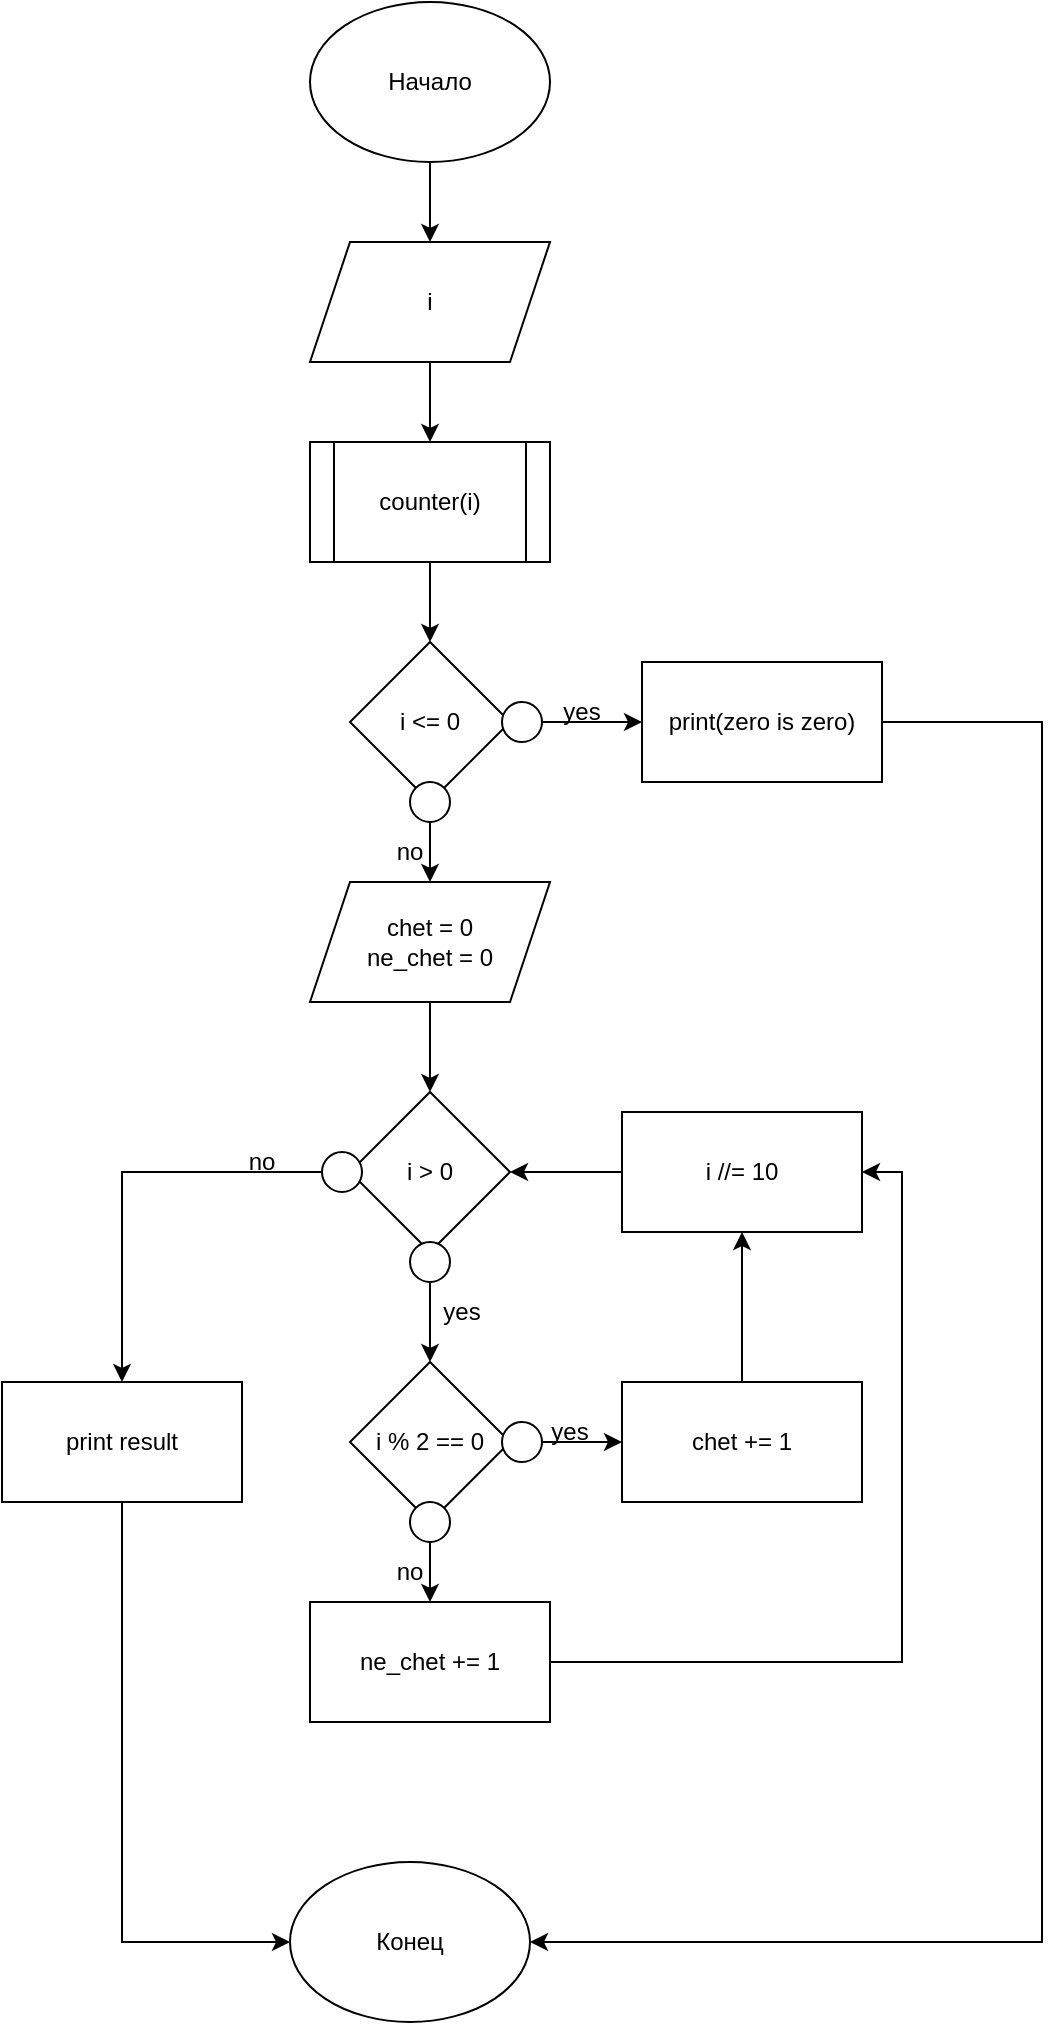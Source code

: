 <mxfile version="17.4.6" type="device"><diagram id="w6DE-na81gGAiCVd_cmj" name="Page-1"><mxGraphModel dx="1422" dy="762" grid="1" gridSize="10" guides="1" tooltips="1" connect="1" arrows="1" fold="1" page="1" pageScale="1" pageWidth="827" pageHeight="1169" math="0" shadow="0"><root><mxCell id="0"/><mxCell id="1" parent="0"/><mxCell id="gRLLkNsZ82dl1VY866Sp-3" value="" style="edgeStyle=orthogonalEdgeStyle;rounded=0;orthogonalLoop=1;jettySize=auto;html=1;" edge="1" parent="1" source="gRLLkNsZ82dl1VY866Sp-1" target="gRLLkNsZ82dl1VY866Sp-2"><mxGeometry relative="1" as="geometry"/></mxCell><mxCell id="gRLLkNsZ82dl1VY866Sp-1" value="Начало" style="ellipse;whiteSpace=wrap;html=1;" vertex="1" parent="1"><mxGeometry x="354" width="120" height="80" as="geometry"/></mxCell><mxCell id="gRLLkNsZ82dl1VY866Sp-12" value="" style="edgeStyle=orthogonalEdgeStyle;rounded=0;orthogonalLoop=1;jettySize=auto;html=1;" edge="1" parent="1" source="gRLLkNsZ82dl1VY866Sp-2" target="gRLLkNsZ82dl1VY866Sp-11"><mxGeometry relative="1" as="geometry"/></mxCell><mxCell id="gRLLkNsZ82dl1VY866Sp-2" value="i" style="shape=parallelogram;perimeter=parallelogramPerimeter;whiteSpace=wrap;html=1;fixedSize=1;" vertex="1" parent="1"><mxGeometry x="354" y="120" width="120" height="60" as="geometry"/></mxCell><mxCell id="gRLLkNsZ82dl1VY866Sp-4" value="i &amp;lt;= 0" style="rhombus;whiteSpace=wrap;html=1;" vertex="1" parent="1"><mxGeometry x="374" y="320" width="80" height="80" as="geometry"/></mxCell><mxCell id="gRLLkNsZ82dl1VY866Sp-19" value="" style="edgeStyle=orthogonalEdgeStyle;rounded=0;orthogonalLoop=1;jettySize=auto;html=1;" edge="1" parent="1" source="gRLLkNsZ82dl1VY866Sp-6" target="gRLLkNsZ82dl1VY866Sp-18"><mxGeometry relative="1" as="geometry"/></mxCell><mxCell id="gRLLkNsZ82dl1VY866Sp-6" value="" style="ellipse;whiteSpace=wrap;html=1;aspect=fixed;" vertex="1" parent="1"><mxGeometry x="404" y="390" width="20" height="20" as="geometry"/></mxCell><mxCell id="gRLLkNsZ82dl1VY866Sp-16" style="edgeStyle=orthogonalEdgeStyle;rounded=0;orthogonalLoop=1;jettySize=auto;html=1;entryX=0;entryY=0.5;entryDx=0;entryDy=0;" edge="1" parent="1" source="gRLLkNsZ82dl1VY866Sp-7" target="gRLLkNsZ82dl1VY866Sp-15"><mxGeometry relative="1" as="geometry"/></mxCell><mxCell id="gRLLkNsZ82dl1VY866Sp-7" value="" style="ellipse;whiteSpace=wrap;html=1;aspect=fixed;" vertex="1" parent="1"><mxGeometry x="450" y="350" width="20" height="20" as="geometry"/></mxCell><mxCell id="gRLLkNsZ82dl1VY866Sp-8" value="Конец" style="ellipse;whiteSpace=wrap;html=1;" vertex="1" parent="1"><mxGeometry x="344" y="930" width="120" height="80" as="geometry"/></mxCell><mxCell id="gRLLkNsZ82dl1VY866Sp-10" value="yes" style="text;html=1;strokeColor=none;fillColor=none;align=center;verticalAlign=middle;whiteSpace=wrap;rounded=0;" vertex="1" parent="1"><mxGeometry x="460" y="340" width="60" height="30" as="geometry"/></mxCell><mxCell id="gRLLkNsZ82dl1VY866Sp-14" style="edgeStyle=orthogonalEdgeStyle;rounded=0;orthogonalLoop=1;jettySize=auto;html=1;entryX=0.5;entryY=0;entryDx=0;entryDy=0;" edge="1" parent="1" source="gRLLkNsZ82dl1VY866Sp-11" target="gRLLkNsZ82dl1VY866Sp-4"><mxGeometry relative="1" as="geometry"/></mxCell><mxCell id="gRLLkNsZ82dl1VY866Sp-11" value="counter(i)" style="shape=process;whiteSpace=wrap;html=1;backgroundOutline=1;" vertex="1" parent="1"><mxGeometry x="354" y="220" width="120" height="60" as="geometry"/></mxCell><mxCell id="gRLLkNsZ82dl1VY866Sp-17" style="edgeStyle=orthogonalEdgeStyle;rounded=0;orthogonalLoop=1;jettySize=auto;html=1;entryX=1;entryY=0.5;entryDx=0;entryDy=0;" edge="1" parent="1" source="gRLLkNsZ82dl1VY866Sp-15" target="gRLLkNsZ82dl1VY866Sp-8"><mxGeometry relative="1" as="geometry"><Array as="points"><mxPoint x="720" y="360"/><mxPoint x="720" y="970"/></Array></mxGeometry></mxCell><mxCell id="gRLLkNsZ82dl1VY866Sp-15" value="print(zero is zero)" style="rounded=0;whiteSpace=wrap;html=1;" vertex="1" parent="1"><mxGeometry x="520" y="330" width="120" height="60" as="geometry"/></mxCell><mxCell id="gRLLkNsZ82dl1VY866Sp-22" value="" style="edgeStyle=orthogonalEdgeStyle;rounded=0;orthogonalLoop=1;jettySize=auto;html=1;" edge="1" parent="1" source="gRLLkNsZ82dl1VY866Sp-18" target="gRLLkNsZ82dl1VY866Sp-21"><mxGeometry relative="1" as="geometry"/></mxCell><mxCell id="gRLLkNsZ82dl1VY866Sp-18" value="chet = 0&lt;br&gt;ne_chet = 0" style="shape=parallelogram;perimeter=parallelogramPerimeter;whiteSpace=wrap;html=1;fixedSize=1;" vertex="1" parent="1"><mxGeometry x="354" y="440" width="120" height="60" as="geometry"/></mxCell><mxCell id="gRLLkNsZ82dl1VY866Sp-20" value="no" style="text;html=1;strokeColor=none;fillColor=none;align=center;verticalAlign=middle;whiteSpace=wrap;rounded=0;" vertex="1" parent="1"><mxGeometry x="374" y="410" width="60" height="30" as="geometry"/></mxCell><mxCell id="gRLLkNsZ82dl1VY866Sp-21" value="i &amp;gt; 0" style="rhombus;whiteSpace=wrap;html=1;" vertex="1" parent="1"><mxGeometry x="374" y="545" width="80" height="80" as="geometry"/></mxCell><mxCell id="gRLLkNsZ82dl1VY866Sp-26" value="" style="edgeStyle=orthogonalEdgeStyle;rounded=0;orthogonalLoop=1;jettySize=auto;html=1;" edge="1" parent="1" source="gRLLkNsZ82dl1VY866Sp-23" target="gRLLkNsZ82dl1VY866Sp-25"><mxGeometry relative="1" as="geometry"/></mxCell><mxCell id="gRLLkNsZ82dl1VY866Sp-23" value="" style="ellipse;whiteSpace=wrap;html=1;aspect=fixed;" vertex="1" parent="1"><mxGeometry x="404" y="620" width="20" height="20" as="geometry"/></mxCell><mxCell id="gRLLkNsZ82dl1VY866Sp-41" style="edgeStyle=orthogonalEdgeStyle;rounded=0;orthogonalLoop=1;jettySize=auto;html=1;entryX=0.5;entryY=0;entryDx=0;entryDy=0;" edge="1" parent="1" source="gRLLkNsZ82dl1VY866Sp-24" target="gRLLkNsZ82dl1VY866Sp-40"><mxGeometry relative="1" as="geometry"/></mxCell><mxCell id="gRLLkNsZ82dl1VY866Sp-24" value="" style="ellipse;whiteSpace=wrap;html=1;aspect=fixed;" vertex="1" parent="1"><mxGeometry x="360" y="575" width="20" height="20" as="geometry"/></mxCell><mxCell id="gRLLkNsZ82dl1VY866Sp-25" value="i % 2 == 0" style="rhombus;whiteSpace=wrap;html=1;" vertex="1" parent="1"><mxGeometry x="374" y="680" width="80" height="80" as="geometry"/></mxCell><mxCell id="gRLLkNsZ82dl1VY866Sp-27" value="yes" style="text;html=1;strokeColor=none;fillColor=none;align=center;verticalAlign=middle;whiteSpace=wrap;rounded=0;" vertex="1" parent="1"><mxGeometry x="400" y="640" width="60" height="30" as="geometry"/></mxCell><mxCell id="gRLLkNsZ82dl1VY866Sp-38" style="edgeStyle=orthogonalEdgeStyle;rounded=0;orthogonalLoop=1;jettySize=auto;html=1;entryX=0.5;entryY=1;entryDx=0;entryDy=0;" edge="1" parent="1" source="gRLLkNsZ82dl1VY866Sp-28" target="gRLLkNsZ82dl1VY866Sp-36"><mxGeometry relative="1" as="geometry"/></mxCell><mxCell id="gRLLkNsZ82dl1VY866Sp-28" value="chet += 1" style="rounded=0;whiteSpace=wrap;html=1;" vertex="1" parent="1"><mxGeometry x="510" y="690" width="120" height="60" as="geometry"/></mxCell><mxCell id="gRLLkNsZ82dl1VY866Sp-30" value="" style="edgeStyle=orthogonalEdgeStyle;rounded=0;orthogonalLoop=1;jettySize=auto;html=1;" edge="1" parent="1" source="gRLLkNsZ82dl1VY866Sp-29" target="gRLLkNsZ82dl1VY866Sp-28"><mxGeometry relative="1" as="geometry"/></mxCell><mxCell id="gRLLkNsZ82dl1VY866Sp-29" value="" style="ellipse;whiteSpace=wrap;html=1;aspect=fixed;" vertex="1" parent="1"><mxGeometry x="450" y="710" width="20" height="20" as="geometry"/></mxCell><mxCell id="gRLLkNsZ82dl1VY866Sp-31" value="yes" style="text;html=1;strokeColor=none;fillColor=none;align=center;verticalAlign=middle;whiteSpace=wrap;rounded=0;" vertex="1" parent="1"><mxGeometry x="454" y="700" width="60" height="30" as="geometry"/></mxCell><mxCell id="gRLLkNsZ82dl1VY866Sp-34" value="" style="edgeStyle=orthogonalEdgeStyle;rounded=0;orthogonalLoop=1;jettySize=auto;html=1;" edge="1" parent="1" source="gRLLkNsZ82dl1VY866Sp-32" target="gRLLkNsZ82dl1VY866Sp-33"><mxGeometry relative="1" as="geometry"/></mxCell><mxCell id="gRLLkNsZ82dl1VY866Sp-32" value="" style="ellipse;whiteSpace=wrap;html=1;aspect=fixed;" vertex="1" parent="1"><mxGeometry x="404" y="750" width="20" height="20" as="geometry"/></mxCell><mxCell id="gRLLkNsZ82dl1VY866Sp-37" style="edgeStyle=orthogonalEdgeStyle;rounded=0;orthogonalLoop=1;jettySize=auto;html=1;entryX=1;entryY=0.5;entryDx=0;entryDy=0;" edge="1" parent="1" source="gRLLkNsZ82dl1VY866Sp-33" target="gRLLkNsZ82dl1VY866Sp-36"><mxGeometry relative="1" as="geometry"/></mxCell><mxCell id="gRLLkNsZ82dl1VY866Sp-33" value="ne_chet += 1" style="rounded=0;whiteSpace=wrap;html=1;" vertex="1" parent="1"><mxGeometry x="354" y="800" width="120" height="60" as="geometry"/></mxCell><mxCell id="gRLLkNsZ82dl1VY866Sp-35" value="no" style="text;html=1;strokeColor=none;fillColor=none;align=center;verticalAlign=middle;whiteSpace=wrap;rounded=0;" vertex="1" parent="1"><mxGeometry x="374" y="770" width="60" height="30" as="geometry"/></mxCell><mxCell id="gRLLkNsZ82dl1VY866Sp-39" style="edgeStyle=orthogonalEdgeStyle;rounded=0;orthogonalLoop=1;jettySize=auto;html=1;entryX=1;entryY=0.5;entryDx=0;entryDy=0;" edge="1" parent="1" source="gRLLkNsZ82dl1VY866Sp-36" target="gRLLkNsZ82dl1VY866Sp-21"><mxGeometry relative="1" as="geometry"/></mxCell><mxCell id="gRLLkNsZ82dl1VY866Sp-36" value="i //= 10" style="rounded=0;whiteSpace=wrap;html=1;" vertex="1" parent="1"><mxGeometry x="510" y="555" width="120" height="60" as="geometry"/></mxCell><mxCell id="gRLLkNsZ82dl1VY866Sp-42" style="edgeStyle=orthogonalEdgeStyle;rounded=0;orthogonalLoop=1;jettySize=auto;html=1;entryX=0;entryY=0.5;entryDx=0;entryDy=0;" edge="1" parent="1" source="gRLLkNsZ82dl1VY866Sp-40" target="gRLLkNsZ82dl1VY866Sp-8"><mxGeometry relative="1" as="geometry"><Array as="points"><mxPoint x="260" y="970"/></Array></mxGeometry></mxCell><mxCell id="gRLLkNsZ82dl1VY866Sp-40" value="print result" style="rounded=0;whiteSpace=wrap;html=1;" vertex="1" parent="1"><mxGeometry x="200" y="690" width="120" height="60" as="geometry"/></mxCell><mxCell id="gRLLkNsZ82dl1VY866Sp-43" value="no" style="text;html=1;strokeColor=none;fillColor=none;align=center;verticalAlign=middle;whiteSpace=wrap;rounded=0;" vertex="1" parent="1"><mxGeometry x="300" y="565" width="60" height="30" as="geometry"/></mxCell></root></mxGraphModel></diagram></mxfile>